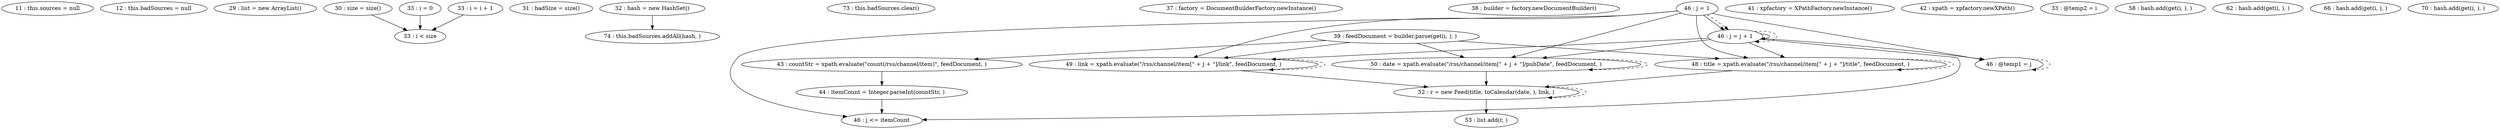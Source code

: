 digraph G {
"11 : this.sources = null"
"12 : this.badSources = null"
"29 : list = new ArrayList()"
"30 : size = size()"
"30 : size = size()" -> "33 : i < size"
"31 : badSize = size()"
"32 : hash = new HashSet()"
"32 : hash = new HashSet()" -> "74 : this.badSources.addAll(hash, )"
"33 : i = 0"
"33 : i = 0" -> "33 : i < size"
"33 : i < size"
"73 : this.badSources.clear()"
"74 : this.badSources.addAll(hash, )"
"37 : factory = DocumentBuilderFactory.newInstance()"
"38 : builder = factory.newDocumentBuilder()"
"39 : feedDocument = builder.parse(get(i, ), )"
"39 : feedDocument = builder.parse(get(i, ), )" -> "48 : title = xpath.evaluate(\"/rss/channel/item[\" + j + \"]/title\", feedDocument, )"
"39 : feedDocument = builder.parse(get(i, ), )" -> "49 : link = xpath.evaluate(\"/rss/channel/item[\" + j + \"]/link\", feedDocument, )"
"39 : feedDocument = builder.parse(get(i, ), )" -> "43 : countStr = xpath.evaluate(\"count(/rss/channel/item)\", feedDocument, )"
"39 : feedDocument = builder.parse(get(i, ), )" -> "50 : date = xpath.evaluate(\"/rss/channel/item[\" + j + \"]/pubDate\", feedDocument, )"
"41 : xpfactory = XPathFactory.newInstance()"
"42 : xpath = xpfactory.newXPath()"
"43 : countStr = xpath.evaluate(\"count(/rss/channel/item)\", feedDocument, )"
"43 : countStr = xpath.evaluate(\"count(/rss/channel/item)\", feedDocument, )" -> "44 : itemCount = Integer.parseInt(countStr, )"
"44 : itemCount = Integer.parseInt(countStr, )"
"44 : itemCount = Integer.parseInt(countStr, )" -> "46 : j <= itemCount"
"33 : @temp2 = i"
"33 : i = i + 1"
"33 : i = i + 1" -> "33 : i < size"
"46 : j = 1"
"46 : j = 1" -> "46 : j <= itemCount"
"46 : j = 1" -> "46 : j = j + 1"
"46 : j = 1" -> "48 : title = xpath.evaluate(\"/rss/channel/item[\" + j + \"]/title\", feedDocument, )"
"46 : j = 1" -> "46 : @temp1 = j"
"46 : j = 1" -> "49 : link = xpath.evaluate(\"/rss/channel/item[\" + j + \"]/link\", feedDocument, )"
"46 : j = 1" -> "50 : date = xpath.evaluate(\"/rss/channel/item[\" + j + \"]/pubDate\", feedDocument, )"
"46 : j = 1" -> "46 : j = j + 1" [style=dashed]
"46 : j <= itemCount"
"48 : title = xpath.evaluate(\"/rss/channel/item[\" + j + \"]/title\", feedDocument, )"
"48 : title = xpath.evaluate(\"/rss/channel/item[\" + j + \"]/title\", feedDocument, )" -> "52 : r = new Feed(title, toCalendar(date, ), link, )"
"48 : title = xpath.evaluate(\"/rss/channel/item[\" + j + \"]/title\", feedDocument, )" -> "48 : title = xpath.evaluate(\"/rss/channel/item[\" + j + \"]/title\", feedDocument, )" [style=dashed]
"49 : link = xpath.evaluate(\"/rss/channel/item[\" + j + \"]/link\", feedDocument, )"
"49 : link = xpath.evaluate(\"/rss/channel/item[\" + j + \"]/link\", feedDocument, )" -> "52 : r = new Feed(title, toCalendar(date, ), link, )"
"49 : link = xpath.evaluate(\"/rss/channel/item[\" + j + \"]/link\", feedDocument, )" -> "49 : link = xpath.evaluate(\"/rss/channel/item[\" + j + \"]/link\", feedDocument, )" [style=dashed]
"50 : date = xpath.evaluate(\"/rss/channel/item[\" + j + \"]/pubDate\", feedDocument, )"
"50 : date = xpath.evaluate(\"/rss/channel/item[\" + j + \"]/pubDate\", feedDocument, )" -> "52 : r = new Feed(title, toCalendar(date, ), link, )"
"50 : date = xpath.evaluate(\"/rss/channel/item[\" + j + \"]/pubDate\", feedDocument, )" -> "50 : date = xpath.evaluate(\"/rss/channel/item[\" + j + \"]/pubDate\", feedDocument, )" [style=dashed]
"52 : r = new Feed(title, toCalendar(date, ), link, )"
"52 : r = new Feed(title, toCalendar(date, ), link, )" -> "53 : list.add(r, )"
"52 : r = new Feed(title, toCalendar(date, ), link, )" -> "52 : r = new Feed(title, toCalendar(date, ), link, )" [style=dashed]
"53 : list.add(r, )"
"46 : @temp1 = j"
"46 : @temp1 = j" -> "46 : @temp1 = j" [style=dashed]
"46 : j = j + 1"
"46 : j = j + 1" -> "46 : j <= itemCount"
"46 : j = j + 1" -> "46 : j = j + 1"
"46 : j = j + 1" -> "48 : title = xpath.evaluate(\"/rss/channel/item[\" + j + \"]/title\", feedDocument, )"
"46 : j = j + 1" -> "46 : @temp1 = j"
"46 : j = j + 1" -> "49 : link = xpath.evaluate(\"/rss/channel/item[\" + j + \"]/link\", feedDocument, )"
"46 : j = j + 1" -> "50 : date = xpath.evaluate(\"/rss/channel/item[\" + j + \"]/pubDate\", feedDocument, )"
"46 : j = j + 1" -> "46 : j = j + 1" [style=dashed]
"58 : hash.add(get(i, ), )"
"62 : hash.add(get(i, ), )"
"66 : hash.add(get(i, ), )"
"70 : hash.add(get(i, ), )"
}